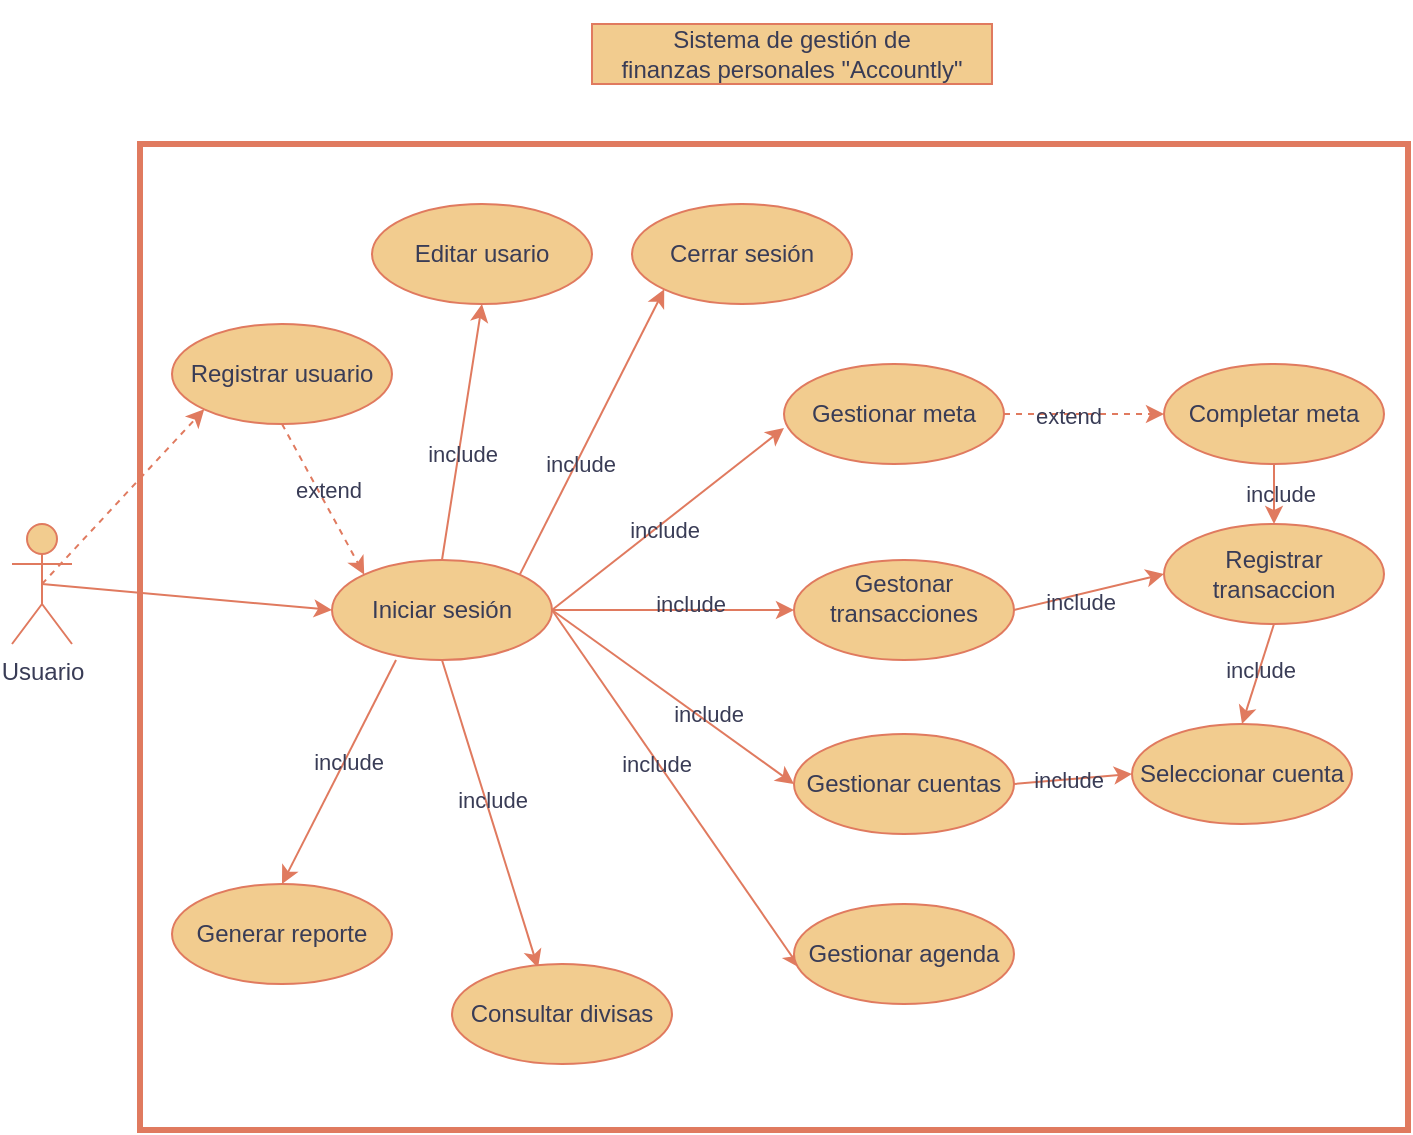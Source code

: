 <mxfile version="21.6.8" type="device">
  <diagram name="Page-1" id="9WOfC1zzAT8NTr7R9URO">
    <mxGraphModel dx="926" dy="571" grid="1" gridSize="10" guides="1" tooltips="1" connect="1" arrows="1" fold="1" page="1" pageScale="1" pageWidth="850" pageHeight="1100" background="none" math="0" shadow="0">
      <root>
        <mxCell id="0" />
        <mxCell id="1" parent="0" />
        <mxCell id="ivQCET_rTq8O-tDMfoHd-78" value="" style="rounded=0;whiteSpace=wrap;html=1;strokeColor=#E07A5F;fillColor=none;strokeWidth=3;labelBackgroundColor=none;fontColor=#393C56;" parent="1" vertex="1">
          <mxGeometry x="144" y="250" width="634" height="493" as="geometry" />
        </mxCell>
        <mxCell id="H8CcC1CArOKnpSWM4Kvo-43" style="rounded=0;orthogonalLoop=1;jettySize=auto;html=1;exitX=0.5;exitY=0.5;exitDx=0;exitDy=0;exitPerimeter=0;entryX=0;entryY=0.5;entryDx=0;entryDy=0;labelBackgroundColor=none;strokeColor=#E07A5F;fontColor=default;" edge="1" parent="1" source="ivQCET_rTq8O-tDMfoHd-2" target="ivQCET_rTq8O-tDMfoHd-5">
          <mxGeometry relative="1" as="geometry" />
        </mxCell>
        <mxCell id="H8CcC1CArOKnpSWM4Kvo-44" style="rounded=0;orthogonalLoop=1;jettySize=auto;html=1;exitX=0.5;exitY=0.5;exitDx=0;exitDy=0;exitPerimeter=0;entryX=0;entryY=1;entryDx=0;entryDy=0;dashed=1;labelBackgroundColor=none;strokeColor=#E07A5F;fontColor=default;" edge="1" parent="1" source="ivQCET_rTq8O-tDMfoHd-2" target="ivQCET_rTq8O-tDMfoHd-10">
          <mxGeometry relative="1" as="geometry" />
        </mxCell>
        <mxCell id="ivQCET_rTq8O-tDMfoHd-2" value="Usuario" style="shape=umlActor;verticalLabelPosition=bottom;verticalAlign=top;html=1;outlineConnect=0;fontColor=#393C56;labelBackgroundColor=none;fillColor=#F2CC8F;strokeColor=#E07A5F;" parent="1" vertex="1">
          <mxGeometry x="80" y="440" width="30" height="60" as="geometry" />
        </mxCell>
        <mxCell id="H8CcC1CArOKnpSWM4Kvo-8" style="rounded=0;orthogonalLoop=1;jettySize=auto;html=1;exitX=0.291;exitY=1;exitDx=0;exitDy=0;entryX=0.5;entryY=0;entryDx=0;entryDy=0;exitPerimeter=0;labelBackgroundColor=none;strokeColor=#E07A5F;fontColor=default;" edge="1" parent="1" source="ivQCET_rTq8O-tDMfoHd-5" target="ivQCET_rTq8O-tDMfoHd-33">
          <mxGeometry relative="1" as="geometry" />
        </mxCell>
        <mxCell id="H8CcC1CArOKnpSWM4Kvo-32" value="include" style="edgeLabel;html=1;align=center;verticalAlign=middle;resizable=0;points=[];labelBackgroundColor=none;fontColor=#393C56;" vertex="1" connectable="0" parent="H8CcC1CArOKnpSWM4Kvo-8">
          <mxGeometry x="-0.117" y="1" relative="1" as="geometry">
            <mxPoint y="1" as="offset" />
          </mxGeometry>
        </mxCell>
        <mxCell id="H8CcC1CArOKnpSWM4Kvo-9" style="rounded=0;orthogonalLoop=1;jettySize=auto;html=1;exitX=0.5;exitY=1;exitDx=0;exitDy=0;entryX=0.391;entryY=0.04;entryDx=0;entryDy=0;entryPerimeter=0;labelBackgroundColor=none;strokeColor=#E07A5F;fontColor=default;" edge="1" parent="1" source="ivQCET_rTq8O-tDMfoHd-5" target="H8CcC1CArOKnpSWM4Kvo-3">
          <mxGeometry relative="1" as="geometry" />
        </mxCell>
        <mxCell id="H8CcC1CArOKnpSWM4Kvo-33" value="include" style="edgeLabel;html=1;align=center;verticalAlign=middle;resizable=0;points=[];labelBackgroundColor=none;fontColor=#393C56;" vertex="1" connectable="0" parent="H8CcC1CArOKnpSWM4Kvo-9">
          <mxGeometry x="-0.079" y="3" relative="1" as="geometry">
            <mxPoint as="offset" />
          </mxGeometry>
        </mxCell>
        <mxCell id="H8CcC1CArOKnpSWM4Kvo-10" style="rounded=0;orthogonalLoop=1;jettySize=auto;html=1;exitX=1;exitY=0.5;exitDx=0;exitDy=0;entryX=0;entryY=0.5;entryDx=0;entryDy=0;labelBackgroundColor=none;strokeColor=#E07A5F;fontColor=default;" edge="1" parent="1" source="ivQCET_rTq8O-tDMfoHd-5" target="ivQCET_rTq8O-tDMfoHd-11">
          <mxGeometry relative="1" as="geometry" />
        </mxCell>
        <mxCell id="H8CcC1CArOKnpSWM4Kvo-35" value="include" style="edgeLabel;html=1;align=center;verticalAlign=middle;resizable=0;points=[];labelBackgroundColor=none;fontColor=#393C56;" vertex="1" connectable="0" parent="H8CcC1CArOKnpSWM4Kvo-10">
          <mxGeometry x="0.257" y="3" relative="1" as="geometry">
            <mxPoint as="offset" />
          </mxGeometry>
        </mxCell>
        <mxCell id="H8CcC1CArOKnpSWM4Kvo-11" style="rounded=0;orthogonalLoop=1;jettySize=auto;html=1;entryX=0;entryY=0.64;entryDx=0;entryDy=0;entryPerimeter=0;exitX=1;exitY=0.5;exitDx=0;exitDy=0;labelBackgroundColor=none;strokeColor=#E07A5F;fontColor=default;" edge="1" parent="1" source="ivQCET_rTq8O-tDMfoHd-5" target="ivQCET_rTq8O-tDMfoHd-20">
          <mxGeometry relative="1" as="geometry" />
        </mxCell>
        <mxCell id="H8CcC1CArOKnpSWM4Kvo-37" value="include" style="edgeLabel;html=1;align=center;verticalAlign=middle;resizable=0;points=[];labelBackgroundColor=none;fontColor=#393C56;" vertex="1" connectable="0" parent="H8CcC1CArOKnpSWM4Kvo-11">
          <mxGeometry x="-0.067" y="-3" relative="1" as="geometry">
            <mxPoint as="offset" />
          </mxGeometry>
        </mxCell>
        <mxCell id="H8CcC1CArOKnpSWM4Kvo-12" style="rounded=0;orthogonalLoop=1;jettySize=auto;html=1;entryX=0;entryY=0.5;entryDx=0;entryDy=0;exitX=1;exitY=0.5;exitDx=0;exitDy=0;labelBackgroundColor=none;strokeColor=#E07A5F;fontColor=default;" edge="1" parent="1" source="ivQCET_rTq8O-tDMfoHd-5" target="ivQCET_rTq8O-tDMfoHd-29">
          <mxGeometry relative="1" as="geometry" />
        </mxCell>
        <mxCell id="H8CcC1CArOKnpSWM4Kvo-36" value="include" style="edgeLabel;html=1;align=center;verticalAlign=middle;resizable=0;points=[];labelBackgroundColor=none;fontColor=#393C56;" vertex="1" connectable="0" parent="H8CcC1CArOKnpSWM4Kvo-12">
          <mxGeometry x="0.141" y="3" relative="1" as="geometry">
            <mxPoint as="offset" />
          </mxGeometry>
        </mxCell>
        <mxCell id="H8CcC1CArOKnpSWM4Kvo-13" style="rounded=0;orthogonalLoop=1;jettySize=auto;html=1;entryX=0.027;entryY=0.64;entryDx=0;entryDy=0;entryPerimeter=0;exitX=1;exitY=0.5;exitDx=0;exitDy=0;labelBackgroundColor=none;strokeColor=#E07A5F;fontColor=default;" edge="1" parent="1" source="ivQCET_rTq8O-tDMfoHd-5" target="ivQCET_rTq8O-tDMfoHd-23">
          <mxGeometry relative="1" as="geometry" />
        </mxCell>
        <mxCell id="H8CcC1CArOKnpSWM4Kvo-34" value="include" style="edgeLabel;html=1;align=center;verticalAlign=middle;resizable=0;points=[];labelBackgroundColor=none;fontColor=#393C56;" vertex="1" connectable="0" parent="H8CcC1CArOKnpSWM4Kvo-13">
          <mxGeometry x="-0.147" y="-1" relative="1" as="geometry">
            <mxPoint as="offset" />
          </mxGeometry>
        </mxCell>
        <mxCell id="H8CcC1CArOKnpSWM4Kvo-17" style="rounded=0;orthogonalLoop=1;jettySize=auto;html=1;exitX=0.5;exitY=0;exitDx=0;exitDy=0;entryX=0.5;entryY=1;entryDx=0;entryDy=0;labelBackgroundColor=none;strokeColor=#E07A5F;fontColor=default;" edge="1" parent="1" source="ivQCET_rTq8O-tDMfoHd-5" target="H8CcC1CArOKnpSWM4Kvo-6">
          <mxGeometry relative="1" as="geometry" />
        </mxCell>
        <mxCell id="H8CcC1CArOKnpSWM4Kvo-31" value="include" style="edgeLabel;html=1;align=center;verticalAlign=middle;resizable=0;points=[];labelBackgroundColor=none;fontColor=#393C56;" vertex="1" connectable="0" parent="H8CcC1CArOKnpSWM4Kvo-17">
          <mxGeometry x="-0.17" y="-1" relative="1" as="geometry">
            <mxPoint as="offset" />
          </mxGeometry>
        </mxCell>
        <mxCell id="H8CcC1CArOKnpSWM4Kvo-18" style="rounded=0;orthogonalLoop=1;jettySize=auto;html=1;exitX=1;exitY=0;exitDx=0;exitDy=0;entryX=0;entryY=1;entryDx=0;entryDy=0;labelBackgroundColor=none;strokeColor=#E07A5F;fontColor=default;" edge="1" parent="1" source="ivQCET_rTq8O-tDMfoHd-5" target="H8CcC1CArOKnpSWM4Kvo-2">
          <mxGeometry relative="1" as="geometry" />
        </mxCell>
        <mxCell id="H8CcC1CArOKnpSWM4Kvo-38" value="include" style="edgeLabel;html=1;align=center;verticalAlign=middle;resizable=0;points=[];labelBackgroundColor=none;fontColor=#393C56;" vertex="1" connectable="0" parent="H8CcC1CArOKnpSWM4Kvo-18">
          <mxGeometry x="-0.212" y="-2" relative="1" as="geometry">
            <mxPoint as="offset" />
          </mxGeometry>
        </mxCell>
        <mxCell id="ivQCET_rTq8O-tDMfoHd-5" value="Iniciar sesión" style="ellipse;whiteSpace=wrap;html=1;fontColor=#393C56;labelBackgroundColor=none;fillColor=#F2CC8F;strokeColor=#E07A5F;" parent="1" vertex="1">
          <mxGeometry x="240" y="458" width="110" height="50" as="geometry" />
        </mxCell>
        <mxCell id="H8CcC1CArOKnpSWM4Kvo-16" style="rounded=0;orthogonalLoop=1;jettySize=auto;html=1;exitX=0.5;exitY=1;exitDx=0;exitDy=0;entryX=0;entryY=0;entryDx=0;entryDy=0;dashed=1;labelBackgroundColor=none;strokeColor=#E07A5F;fontColor=default;" edge="1" parent="1" source="ivQCET_rTq8O-tDMfoHd-10" target="ivQCET_rTq8O-tDMfoHd-5">
          <mxGeometry relative="1" as="geometry" />
        </mxCell>
        <mxCell id="H8CcC1CArOKnpSWM4Kvo-29" value="extend" style="edgeLabel;html=1;align=center;verticalAlign=middle;resizable=0;points=[];labelBackgroundColor=none;fontColor=#393C56;" vertex="1" connectable="0" parent="H8CcC1CArOKnpSWM4Kvo-16">
          <mxGeometry x="-0.068" y="4" relative="1" as="geometry">
            <mxPoint as="offset" />
          </mxGeometry>
        </mxCell>
        <mxCell id="ivQCET_rTq8O-tDMfoHd-10" value="Registrar usuario" style="ellipse;whiteSpace=wrap;html=1;fontColor=#393C56;labelBackgroundColor=none;fillColor=#F2CC8F;strokeColor=#E07A5F;" parent="1" vertex="1">
          <mxGeometry x="160" y="340" width="110" height="50" as="geometry" />
        </mxCell>
        <mxCell id="H8CcC1CArOKnpSWM4Kvo-25" style="rounded=0;orthogonalLoop=1;jettySize=auto;html=1;exitX=1;exitY=0.5;exitDx=0;exitDy=0;entryX=0;entryY=0.5;entryDx=0;entryDy=0;labelBackgroundColor=none;strokeColor=#E07A5F;fontColor=default;" edge="1" parent="1" source="ivQCET_rTq8O-tDMfoHd-11" target="H8CcC1CArOKnpSWM4Kvo-19">
          <mxGeometry relative="1" as="geometry" />
        </mxCell>
        <mxCell id="H8CcC1CArOKnpSWM4Kvo-40" value="include" style="edgeLabel;html=1;align=center;verticalAlign=middle;resizable=0;points=[];labelBackgroundColor=none;fontColor=#393C56;" vertex="1" connectable="0" parent="H8CcC1CArOKnpSWM4Kvo-25">
          <mxGeometry x="-0.086" relative="1" as="geometry">
            <mxPoint as="offset" />
          </mxGeometry>
        </mxCell>
        <mxCell id="ivQCET_rTq8O-tDMfoHd-11" value="Gestionar cuentas" style="ellipse;whiteSpace=wrap;html=1;fontColor=#393C56;labelBackgroundColor=none;fillColor=#F2CC8F;strokeColor=#E07A5F;" parent="1" vertex="1">
          <mxGeometry x="471" y="545" width="110" height="50" as="geometry" />
        </mxCell>
        <mxCell id="H8CcC1CArOKnpSWM4Kvo-45" style="edgeStyle=orthogonalEdgeStyle;rounded=0;orthogonalLoop=1;jettySize=auto;html=1;exitX=1;exitY=0.5;exitDx=0;exitDy=0;entryX=0;entryY=0.5;entryDx=0;entryDy=0;strokeColor=#E07A5F;fontColor=default;fillColor=#F2CC8F;dashed=1;labelBackgroundColor=none;" edge="1" parent="1" source="ivQCET_rTq8O-tDMfoHd-20" target="ivQCET_rTq8O-tDMfoHd-54">
          <mxGeometry relative="1" as="geometry" />
        </mxCell>
        <mxCell id="H8CcC1CArOKnpSWM4Kvo-47" value="extend" style="edgeLabel;html=1;align=center;verticalAlign=middle;resizable=0;points=[];fontColor=#393C56;labelBackgroundColor=none;" vertex="1" connectable="0" parent="H8CcC1CArOKnpSWM4Kvo-45">
          <mxGeometry x="-0.208" y="-1" relative="1" as="geometry">
            <mxPoint as="offset" />
          </mxGeometry>
        </mxCell>
        <mxCell id="ivQCET_rTq8O-tDMfoHd-20" value="Gestionar meta" style="ellipse;whiteSpace=wrap;html=1;fontColor=#393C56;labelBackgroundColor=none;fillColor=#F2CC8F;strokeColor=#E07A5F;" parent="1" vertex="1">
          <mxGeometry x="466" y="360" width="110" height="50" as="geometry" />
        </mxCell>
        <mxCell id="ivQCET_rTq8O-tDMfoHd-23" value="Gestionar agenda" style="ellipse;whiteSpace=wrap;html=1;fontColor=#393C56;labelBackgroundColor=none;fillColor=#F2CC8F;strokeColor=#E07A5F;" parent="1" vertex="1">
          <mxGeometry x="471" y="630" width="110" height="50" as="geometry" />
        </mxCell>
        <mxCell id="H8CcC1CArOKnpSWM4Kvo-27" style="rounded=0;orthogonalLoop=1;jettySize=auto;html=1;exitX=1;exitY=0.5;exitDx=0;exitDy=0;entryX=0;entryY=0.5;entryDx=0;entryDy=0;labelBackgroundColor=none;strokeColor=#E07A5F;fontColor=default;" edge="1" parent="1" source="ivQCET_rTq8O-tDMfoHd-29" target="H8CcC1CArOKnpSWM4Kvo-20">
          <mxGeometry relative="1" as="geometry" />
        </mxCell>
        <mxCell id="H8CcC1CArOKnpSWM4Kvo-39" value="include" style="edgeLabel;html=1;align=center;verticalAlign=middle;resizable=0;points=[];labelBackgroundColor=none;fontColor=#393C56;" vertex="1" connectable="0" parent="H8CcC1CArOKnpSWM4Kvo-27">
          <mxGeometry x="-0.163" y="-3" relative="1" as="geometry">
            <mxPoint as="offset" />
          </mxGeometry>
        </mxCell>
        <mxCell id="ivQCET_rTq8O-tDMfoHd-29" value="Gestonar transacciones&lt;p class=&quot;MsoNormal&quot;&gt;&lt;span style=&quot;font-size: 9pt; line-height: 107%; font-family: Helvetica, sans-serif; background-image: initial; background-position: initial; background-size: initial; background-repeat: initial; background-attachment: initial; background-origin: initial; background-clip: initial;&quot;&gt;&lt;/span&gt;&lt;/p&gt;" style="ellipse;whiteSpace=wrap;html=1;fontColor=#393C56;labelBackgroundColor=none;fillColor=#F2CC8F;strokeColor=#E07A5F;" parent="1" vertex="1">
          <mxGeometry x="471" y="458" width="110" height="50" as="geometry" />
        </mxCell>
        <mxCell id="ivQCET_rTq8O-tDMfoHd-33" value="Generar reporte" style="ellipse;whiteSpace=wrap;html=1;fontColor=#393C56;labelBackgroundColor=none;fillColor=#F2CC8F;strokeColor=#E07A5F;" parent="1" vertex="1">
          <mxGeometry x="160" y="620" width="110" height="50" as="geometry" />
        </mxCell>
        <mxCell id="H8CcC1CArOKnpSWM4Kvo-30" style="rounded=0;orthogonalLoop=1;jettySize=auto;html=1;exitX=0.5;exitY=1;exitDx=0;exitDy=0;entryX=0.5;entryY=0;entryDx=0;entryDy=0;labelBackgroundColor=none;strokeColor=#E07A5F;fontColor=default;" edge="1" parent="1" source="ivQCET_rTq8O-tDMfoHd-54" target="H8CcC1CArOKnpSWM4Kvo-20">
          <mxGeometry relative="1" as="geometry" />
        </mxCell>
        <mxCell id="H8CcC1CArOKnpSWM4Kvo-42" value="include" style="edgeLabel;html=1;align=center;verticalAlign=middle;resizable=0;points=[];labelBackgroundColor=none;fontColor=#393C56;" vertex="1" connectable="0" parent="H8CcC1CArOKnpSWM4Kvo-30">
          <mxGeometry y="3" relative="1" as="geometry">
            <mxPoint as="offset" />
          </mxGeometry>
        </mxCell>
        <mxCell id="ivQCET_rTq8O-tDMfoHd-54" value="Completar meta" style="ellipse;whiteSpace=wrap;html=1;fontColor=#393C56;labelBackgroundColor=none;fillColor=#F2CC8F;strokeColor=#E07A5F;" parent="1" vertex="1">
          <mxGeometry x="656" y="360" width="110" height="50" as="geometry" />
        </mxCell>
        <mxCell id="ivQCET_rTq8O-tDMfoHd-80" value="&lt;p class=&quot;MsoNormal&quot;&gt;Sistema de gestión de&lt;br/&gt;finanzas personales &quot;Accountly&quot;&lt;/p&gt;" style="text;html=1;align=center;verticalAlign=middle;whiteSpace=wrap;rounded=0;fillColor=#F2CC8F;strokeColor=#E07A5F;fontColor=#393C56;labelBackgroundColor=none;" parent="1" vertex="1">
          <mxGeometry x="370" y="190" width="200" height="30" as="geometry" />
        </mxCell>
        <mxCell id="H8CcC1CArOKnpSWM4Kvo-2" value="Cerrar sesión" style="ellipse;whiteSpace=wrap;html=1;fontColor=#393C56;labelBackgroundColor=none;fillColor=#F2CC8F;strokeColor=#E07A5F;" vertex="1" parent="1">
          <mxGeometry x="390" y="280" width="110" height="50" as="geometry" />
        </mxCell>
        <mxCell id="H8CcC1CArOKnpSWM4Kvo-3" value="Consultar divisas" style="ellipse;whiteSpace=wrap;html=1;fontColor=#393C56;labelBackgroundColor=none;fillColor=#F2CC8F;strokeColor=#E07A5F;" vertex="1" parent="1">
          <mxGeometry x="300" y="660" width="110" height="50" as="geometry" />
        </mxCell>
        <mxCell id="H8CcC1CArOKnpSWM4Kvo-6" value="Editar usario" style="ellipse;whiteSpace=wrap;html=1;fontColor=#393C56;labelBackgroundColor=none;fillColor=#F2CC8F;strokeColor=#E07A5F;" vertex="1" parent="1">
          <mxGeometry x="260" y="280" width="110" height="50" as="geometry" />
        </mxCell>
        <mxCell id="H8CcC1CArOKnpSWM4Kvo-19" value="Seleccionar cuenta" style="ellipse;whiteSpace=wrap;html=1;fontColor=#393C56;labelBackgroundColor=none;fillColor=#F2CC8F;strokeColor=#E07A5F;" vertex="1" parent="1">
          <mxGeometry x="640" y="540" width="110" height="50" as="geometry" />
        </mxCell>
        <mxCell id="H8CcC1CArOKnpSWM4Kvo-26" style="rounded=0;orthogonalLoop=1;jettySize=auto;html=1;exitX=0.5;exitY=1;exitDx=0;exitDy=0;entryX=0.5;entryY=0;entryDx=0;entryDy=0;labelBackgroundColor=none;strokeColor=#E07A5F;fontColor=default;" edge="1" parent="1" source="H8CcC1CArOKnpSWM4Kvo-20" target="H8CcC1CArOKnpSWM4Kvo-19">
          <mxGeometry relative="1" as="geometry" />
        </mxCell>
        <mxCell id="H8CcC1CArOKnpSWM4Kvo-41" value="include" style="edgeLabel;html=1;align=center;verticalAlign=middle;resizable=0;points=[];labelBackgroundColor=none;fontColor=#393C56;" vertex="1" connectable="0" parent="H8CcC1CArOKnpSWM4Kvo-26">
          <mxGeometry x="-0.084" relative="1" as="geometry">
            <mxPoint as="offset" />
          </mxGeometry>
        </mxCell>
        <mxCell id="H8CcC1CArOKnpSWM4Kvo-20" value="Registrar transaccion" style="ellipse;whiteSpace=wrap;html=1;fontColor=#393C56;labelBackgroundColor=none;fillColor=#F2CC8F;strokeColor=#E07A5F;" vertex="1" parent="1">
          <mxGeometry x="656" y="440" width="110" height="50" as="geometry" />
        </mxCell>
      </root>
    </mxGraphModel>
  </diagram>
</mxfile>
